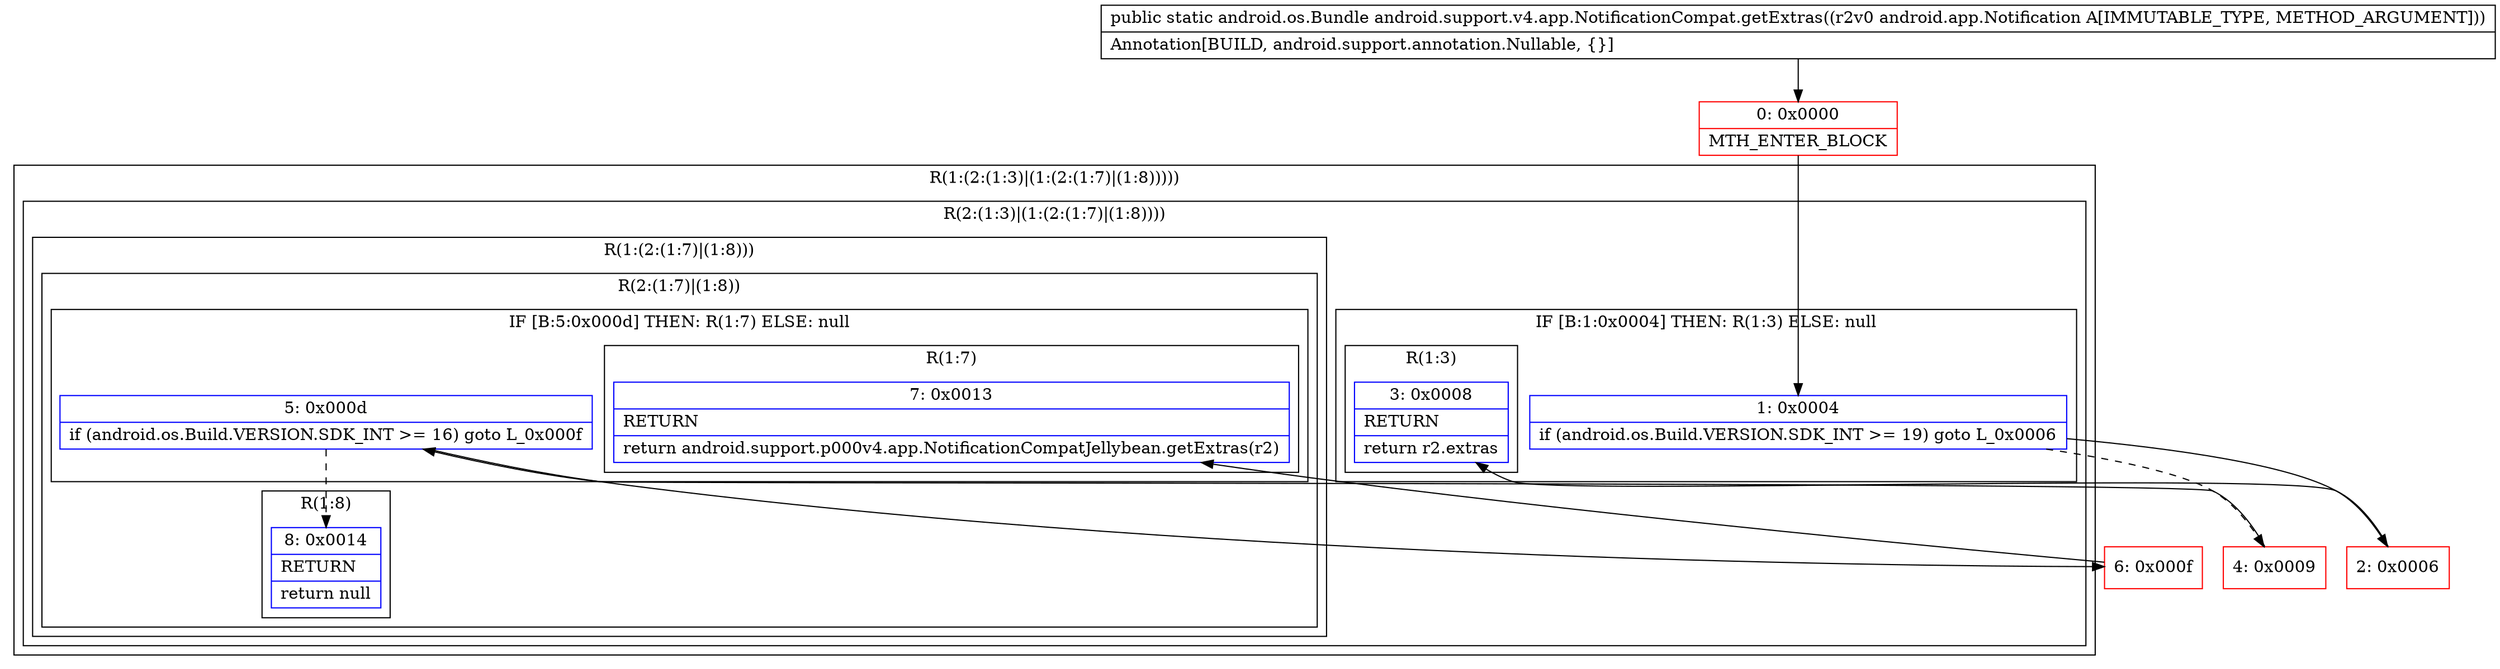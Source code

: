 digraph "CFG forandroid.support.v4.app.NotificationCompat.getExtras(Landroid\/app\/Notification;)Landroid\/os\/Bundle;" {
subgraph cluster_Region_1330817682 {
label = "R(1:(2:(1:3)|(1:(2:(1:7)|(1:8)))))";
node [shape=record,color=blue];
subgraph cluster_Region_1111362486 {
label = "R(2:(1:3)|(1:(2:(1:7)|(1:8))))";
node [shape=record,color=blue];
subgraph cluster_IfRegion_301054471 {
label = "IF [B:1:0x0004] THEN: R(1:3) ELSE: null";
node [shape=record,color=blue];
Node_1 [shape=record,label="{1\:\ 0x0004|if (android.os.Build.VERSION.SDK_INT \>= 19) goto L_0x0006\l}"];
subgraph cluster_Region_510593586 {
label = "R(1:3)";
node [shape=record,color=blue];
Node_3 [shape=record,label="{3\:\ 0x0008|RETURN\l|return r2.extras\l}"];
}
}
subgraph cluster_Region_1152595287 {
label = "R(1:(2:(1:7)|(1:8)))";
node [shape=record,color=blue];
subgraph cluster_Region_1994585548 {
label = "R(2:(1:7)|(1:8))";
node [shape=record,color=blue];
subgraph cluster_IfRegion_1793018005 {
label = "IF [B:5:0x000d] THEN: R(1:7) ELSE: null";
node [shape=record,color=blue];
Node_5 [shape=record,label="{5\:\ 0x000d|if (android.os.Build.VERSION.SDK_INT \>= 16) goto L_0x000f\l}"];
subgraph cluster_Region_210235750 {
label = "R(1:7)";
node [shape=record,color=blue];
Node_7 [shape=record,label="{7\:\ 0x0013|RETURN\l|return android.support.p000v4.app.NotificationCompatJellybean.getExtras(r2)\l}"];
}
}
subgraph cluster_Region_1371763756 {
label = "R(1:8)";
node [shape=record,color=blue];
Node_8 [shape=record,label="{8\:\ 0x0014|RETURN\l|return null\l}"];
}
}
}
}
}
Node_0 [shape=record,color=red,label="{0\:\ 0x0000|MTH_ENTER_BLOCK\l}"];
Node_2 [shape=record,color=red,label="{2\:\ 0x0006}"];
Node_4 [shape=record,color=red,label="{4\:\ 0x0009}"];
Node_6 [shape=record,color=red,label="{6\:\ 0x000f}"];
MethodNode[shape=record,label="{public static android.os.Bundle android.support.v4.app.NotificationCompat.getExtras((r2v0 android.app.Notification A[IMMUTABLE_TYPE, METHOD_ARGUMENT]))  | Annotation[BUILD, android.support.annotation.Nullable, \{\}]\l}"];
MethodNode -> Node_0;
Node_1 -> Node_2;
Node_1 -> Node_4[style=dashed];
Node_5 -> Node_6;
Node_5 -> Node_8[style=dashed];
Node_0 -> Node_1;
Node_2 -> Node_3;
Node_4 -> Node_5;
Node_6 -> Node_7;
}


